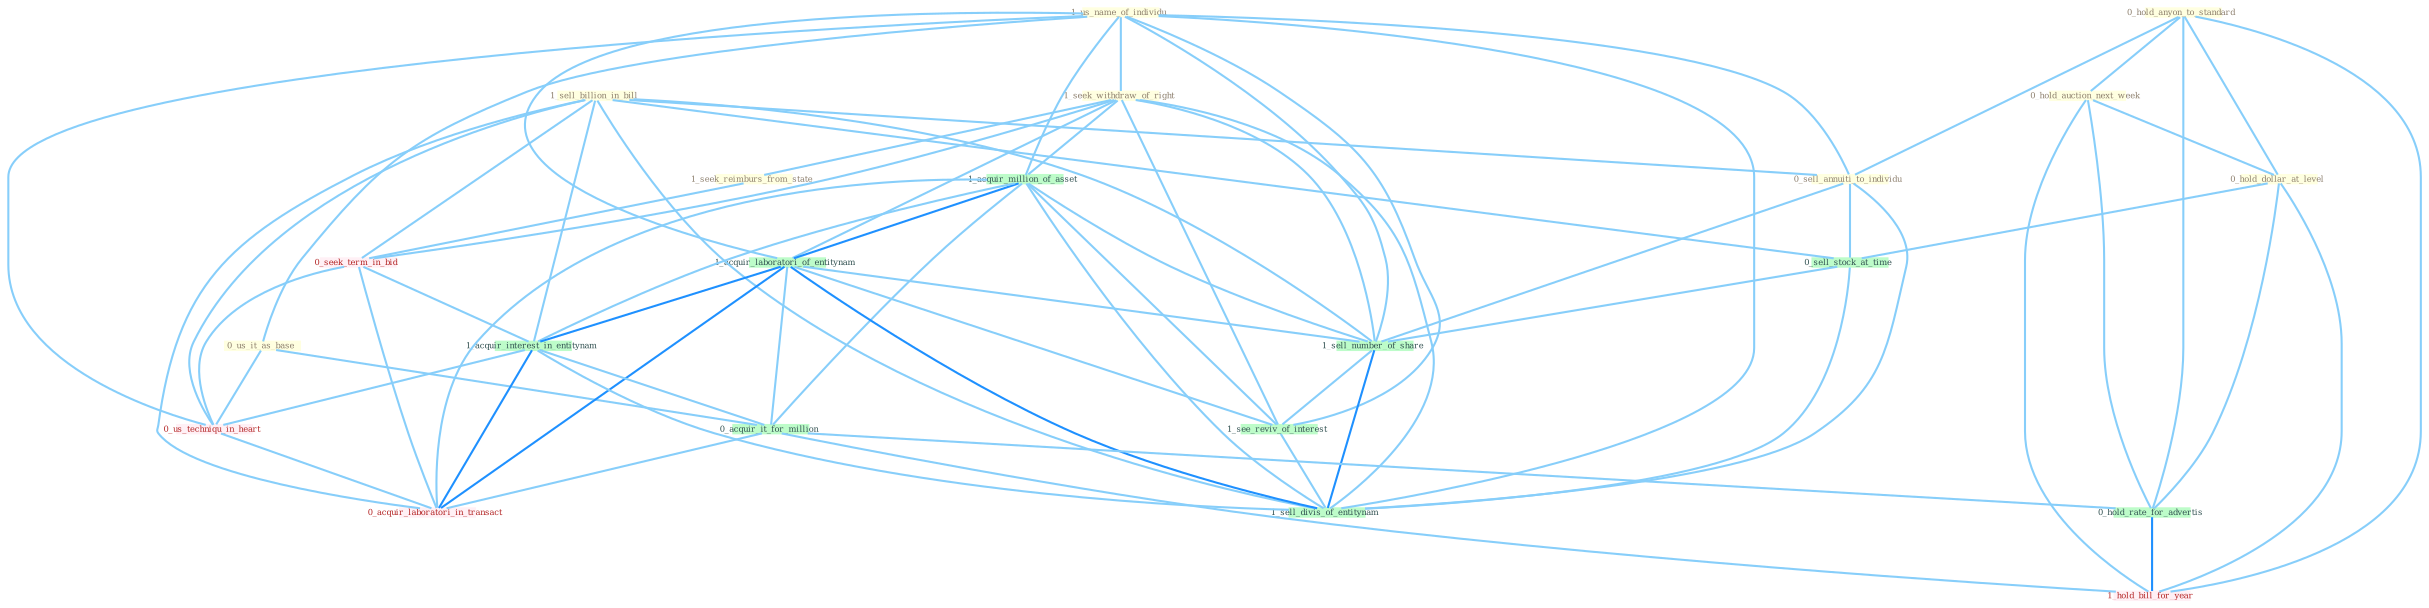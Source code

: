 Graph G{ 
    node
    [shape=polygon,style=filled,width=.5,height=.06,color="#BDFCC9",fixedsize=true,fontsize=4,
    fontcolor="#2f4f4f"];
    {node
    [color="#ffffe0", fontcolor="#8b7d6b"] "1_us_name_of_individu " "0_us_it_as_base " "0_hold_anyon_to_standard " "1_sell_billion_in_bill " "0_hold_auction_next_week " "0_hold_dollar_at_level " "1_seek_withdraw_of_right " "0_sell_annuiti_to_individu " "1_seek_reimburs_from_state "}
{node [color="#fff0f5", fontcolor="#b22222"] "0_seek_term_in_bid " "0_us_techniqu_in_heart " "0_acquir_laboratori_in_transact " "1_hold_bill_for_year "}
edge [color="#B0E2FF"];

	"1_us_name_of_individu " -- "0_us_it_as_base " [w="1", color="#87cefa" ];
	"1_us_name_of_individu " -- "1_seek_withdraw_of_right " [w="1", color="#87cefa" ];
	"1_us_name_of_individu " -- "0_sell_annuiti_to_individu " [w="1", color="#87cefa" ];
	"1_us_name_of_individu " -- "1_acquir_million_of_asset " [w="1", color="#87cefa" ];
	"1_us_name_of_individu " -- "1_acquir_laboratori_of_entitynam " [w="1", color="#87cefa" ];
	"1_us_name_of_individu " -- "0_us_techniqu_in_heart " [w="1", color="#87cefa" ];
	"1_us_name_of_individu " -- "1_sell_number_of_share " [w="1", color="#87cefa" ];
	"1_us_name_of_individu " -- "1_see_reviv_of_interest " [w="1", color="#87cefa" ];
	"1_us_name_of_individu " -- "1_sell_divis_of_entitynam " [w="1", color="#87cefa" ];
	"0_us_it_as_base " -- "0_us_techniqu_in_heart " [w="1", color="#87cefa" ];
	"0_us_it_as_base " -- "0_acquir_it_for_million " [w="1", color="#87cefa" ];
	"0_hold_anyon_to_standard " -- "0_hold_auction_next_week " [w="1", color="#87cefa" ];
	"0_hold_anyon_to_standard " -- "0_hold_dollar_at_level " [w="1", color="#87cefa" ];
	"0_hold_anyon_to_standard " -- "0_sell_annuiti_to_individu " [w="1", color="#87cefa" ];
	"0_hold_anyon_to_standard " -- "0_hold_rate_for_advertis " [w="1", color="#87cefa" ];
	"0_hold_anyon_to_standard " -- "1_hold_bill_for_year " [w="1", color="#87cefa" ];
	"1_sell_billion_in_bill " -- "0_sell_annuiti_to_individu " [w="1", color="#87cefa" ];
	"1_sell_billion_in_bill " -- "0_seek_term_in_bid " [w="1", color="#87cefa" ];
	"1_sell_billion_in_bill " -- "1_acquir_interest_in_entitynam " [w="1", color="#87cefa" ];
	"1_sell_billion_in_bill " -- "0_us_techniqu_in_heart " [w="1", color="#87cefa" ];
	"1_sell_billion_in_bill " -- "0_acquir_laboratori_in_transact " [w="1", color="#87cefa" ];
	"1_sell_billion_in_bill " -- "0_sell_stock_at_time " [w="1", color="#87cefa" ];
	"1_sell_billion_in_bill " -- "1_sell_number_of_share " [w="1", color="#87cefa" ];
	"1_sell_billion_in_bill " -- "1_sell_divis_of_entitynam " [w="1", color="#87cefa" ];
	"0_hold_auction_next_week " -- "0_hold_dollar_at_level " [w="1", color="#87cefa" ];
	"0_hold_auction_next_week " -- "0_hold_rate_for_advertis " [w="1", color="#87cefa" ];
	"0_hold_auction_next_week " -- "1_hold_bill_for_year " [w="1", color="#87cefa" ];
	"0_hold_dollar_at_level " -- "0_hold_rate_for_advertis " [w="1", color="#87cefa" ];
	"0_hold_dollar_at_level " -- "0_sell_stock_at_time " [w="1", color="#87cefa" ];
	"0_hold_dollar_at_level " -- "1_hold_bill_for_year " [w="1", color="#87cefa" ];
	"1_seek_withdraw_of_right " -- "1_seek_reimburs_from_state " [w="1", color="#87cefa" ];
	"1_seek_withdraw_of_right " -- "1_acquir_million_of_asset " [w="1", color="#87cefa" ];
	"1_seek_withdraw_of_right " -- "1_acquir_laboratori_of_entitynam " [w="1", color="#87cefa" ];
	"1_seek_withdraw_of_right " -- "0_seek_term_in_bid " [w="1", color="#87cefa" ];
	"1_seek_withdraw_of_right " -- "1_sell_number_of_share " [w="1", color="#87cefa" ];
	"1_seek_withdraw_of_right " -- "1_see_reviv_of_interest " [w="1", color="#87cefa" ];
	"1_seek_withdraw_of_right " -- "1_sell_divis_of_entitynam " [w="1", color="#87cefa" ];
	"0_sell_annuiti_to_individu " -- "0_sell_stock_at_time " [w="1", color="#87cefa" ];
	"0_sell_annuiti_to_individu " -- "1_sell_number_of_share " [w="1", color="#87cefa" ];
	"0_sell_annuiti_to_individu " -- "1_sell_divis_of_entitynam " [w="1", color="#87cefa" ];
	"1_seek_reimburs_from_state " -- "0_seek_term_in_bid " [w="1", color="#87cefa" ];
	"1_acquir_million_of_asset " -- "1_acquir_laboratori_of_entitynam " [w="2", color="#1e90ff" , len=0.8];
	"1_acquir_million_of_asset " -- "1_acquir_interest_in_entitynam " [w="1", color="#87cefa" ];
	"1_acquir_million_of_asset " -- "0_acquir_it_for_million " [w="1", color="#87cefa" ];
	"1_acquir_million_of_asset " -- "0_acquir_laboratori_in_transact " [w="1", color="#87cefa" ];
	"1_acquir_million_of_asset " -- "1_sell_number_of_share " [w="1", color="#87cefa" ];
	"1_acquir_million_of_asset " -- "1_see_reviv_of_interest " [w="1", color="#87cefa" ];
	"1_acquir_million_of_asset " -- "1_sell_divis_of_entitynam " [w="1", color="#87cefa" ];
	"1_acquir_laboratori_of_entitynam " -- "1_acquir_interest_in_entitynam " [w="2", color="#1e90ff" , len=0.8];
	"1_acquir_laboratori_of_entitynam " -- "0_acquir_it_for_million " [w="1", color="#87cefa" ];
	"1_acquir_laboratori_of_entitynam " -- "0_acquir_laboratori_in_transact " [w="2", color="#1e90ff" , len=0.8];
	"1_acquir_laboratori_of_entitynam " -- "1_sell_number_of_share " [w="1", color="#87cefa" ];
	"1_acquir_laboratori_of_entitynam " -- "1_see_reviv_of_interest " [w="1", color="#87cefa" ];
	"1_acquir_laboratori_of_entitynam " -- "1_sell_divis_of_entitynam " [w="2", color="#1e90ff" , len=0.8];
	"0_seek_term_in_bid " -- "1_acquir_interest_in_entitynam " [w="1", color="#87cefa" ];
	"0_seek_term_in_bid " -- "0_us_techniqu_in_heart " [w="1", color="#87cefa" ];
	"0_seek_term_in_bid " -- "0_acquir_laboratori_in_transact " [w="1", color="#87cefa" ];
	"1_acquir_interest_in_entitynam " -- "0_us_techniqu_in_heart " [w="1", color="#87cefa" ];
	"1_acquir_interest_in_entitynam " -- "0_acquir_it_for_million " [w="1", color="#87cefa" ];
	"1_acquir_interest_in_entitynam " -- "0_acquir_laboratori_in_transact " [w="2", color="#1e90ff" , len=0.8];
	"1_acquir_interest_in_entitynam " -- "1_sell_divis_of_entitynam " [w="1", color="#87cefa" ];
	"0_us_techniqu_in_heart " -- "0_acquir_laboratori_in_transact " [w="1", color="#87cefa" ];
	"0_acquir_it_for_million " -- "0_hold_rate_for_advertis " [w="1", color="#87cefa" ];
	"0_acquir_it_for_million " -- "0_acquir_laboratori_in_transact " [w="1", color="#87cefa" ];
	"0_acquir_it_for_million " -- "1_hold_bill_for_year " [w="1", color="#87cefa" ];
	"0_hold_rate_for_advertis " -- "1_hold_bill_for_year " [w="2", color="#1e90ff" , len=0.8];
	"0_sell_stock_at_time " -- "1_sell_number_of_share " [w="1", color="#87cefa" ];
	"0_sell_stock_at_time " -- "1_sell_divis_of_entitynam " [w="1", color="#87cefa" ];
	"1_sell_number_of_share " -- "1_see_reviv_of_interest " [w="1", color="#87cefa" ];
	"1_sell_number_of_share " -- "1_sell_divis_of_entitynam " [w="2", color="#1e90ff" , len=0.8];
	"1_see_reviv_of_interest " -- "1_sell_divis_of_entitynam " [w="1", color="#87cefa" ];
}
